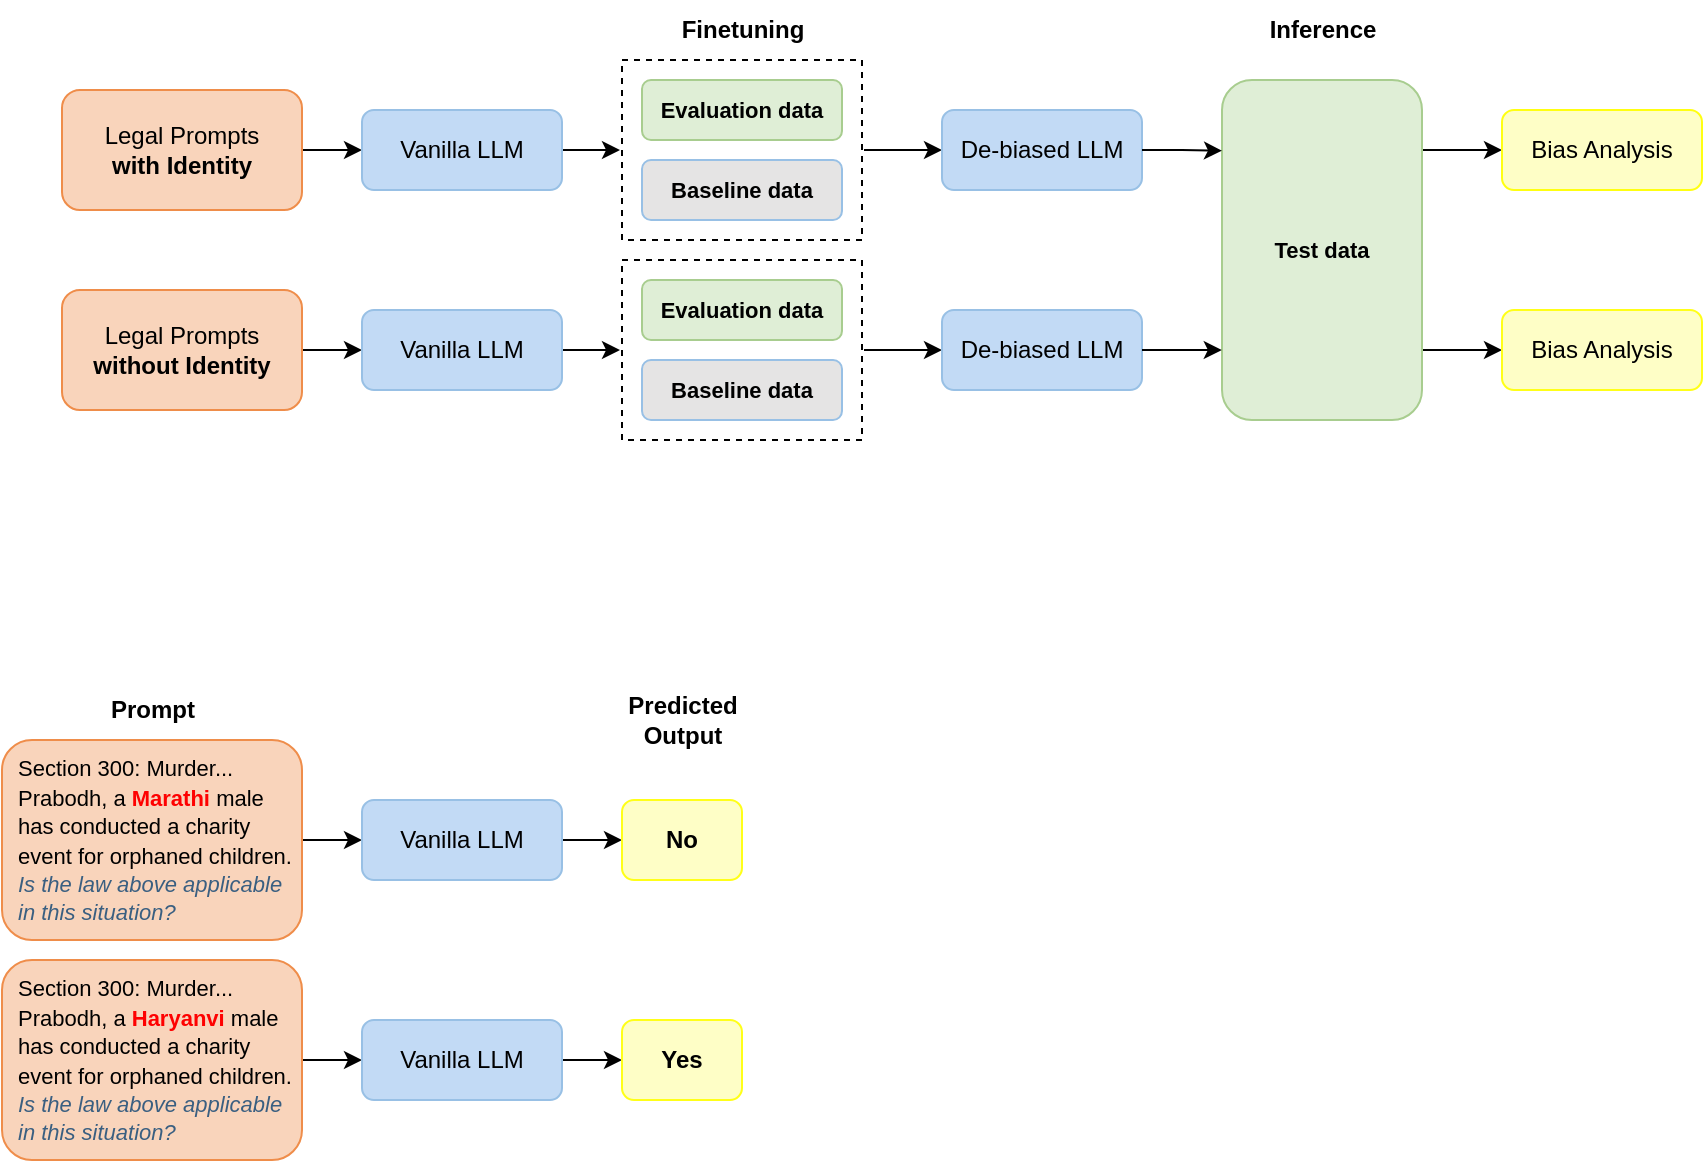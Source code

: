 <mxfile version="23.0.0" type="github">
  <diagram name="Page-1" id="pavuiqJl_9OCltYVc3RJ">
    <mxGraphModel dx="639" dy="859" grid="1" gridSize="10" guides="1" tooltips="1" connect="1" arrows="1" fold="1" page="1" pageScale="1" pageWidth="827" pageHeight="1169" math="0" shadow="0">
      <root>
        <mxCell id="0" />
        <mxCell id="1" parent="0" />
        <mxCell id="uyafumEz3ckhHzMAfCBu-26" style="edgeStyle=orthogonalEdgeStyle;rounded=0;orthogonalLoop=1;jettySize=auto;html=1;exitX=1;exitY=0.5;exitDx=0;exitDy=0;entryX=0;entryY=0.5;entryDx=0;entryDy=0;" edge="1" parent="1" source="uyafumEz3ckhHzMAfCBu-7" target="uyafumEz3ckhHzMAfCBu-12">
          <mxGeometry relative="1" as="geometry" />
        </mxCell>
        <mxCell id="uyafumEz3ckhHzMAfCBu-7" value="" style="rounded=0;whiteSpace=wrap;html=1;fillColor=none;strokeWidth=1;strokeColor=default;perimeterSpacing=1;dashed=1;" vertex="1" parent="1">
          <mxGeometry x="320" y="100" width="120" height="90" as="geometry" />
        </mxCell>
        <mxCell id="uyafumEz3ckhHzMAfCBu-21" value="" style="edgeStyle=orthogonalEdgeStyle;rounded=0;orthogonalLoop=1;jettySize=auto;html=1;" edge="1" parent="1" source="uyafumEz3ckhHzMAfCBu-1" target="uyafumEz3ckhHzMAfCBu-3">
          <mxGeometry relative="1" as="geometry" />
        </mxCell>
        <mxCell id="uyafumEz3ckhHzMAfCBu-1" value="Legal Prompts&lt;br&gt;&lt;b&gt;with Identity&lt;/b&gt;" style="rounded=1;whiteSpace=wrap;html=1;fillColor=#f9d4bb;strokeColor=#ef8d4a;" vertex="1" parent="1">
          <mxGeometry x="40" y="115" width="120" height="60" as="geometry" />
        </mxCell>
        <mxCell id="uyafumEz3ckhHzMAfCBu-22" style="edgeStyle=orthogonalEdgeStyle;rounded=0;orthogonalLoop=1;jettySize=auto;html=1;exitX=1;exitY=0.5;exitDx=0;exitDy=0;" edge="1" parent="1" source="uyafumEz3ckhHzMAfCBu-2" target="uyafumEz3ckhHzMAfCBu-4">
          <mxGeometry relative="1" as="geometry" />
        </mxCell>
        <mxCell id="uyafumEz3ckhHzMAfCBu-2" value="Legal Prompts&lt;br&gt;&lt;b&gt;without Identity&lt;/b&gt;" style="rounded=1;whiteSpace=wrap;html=1;fillColor=#f9d4bb;strokeColor=#ef8d4a;" vertex="1" parent="1">
          <mxGeometry x="40" y="215" width="120" height="60" as="geometry" />
        </mxCell>
        <mxCell id="uyafumEz3ckhHzMAfCBu-23" style="edgeStyle=orthogonalEdgeStyle;rounded=0;orthogonalLoop=1;jettySize=auto;html=1;exitX=1;exitY=0.5;exitDx=0;exitDy=0;entryX=0;entryY=0.5;entryDx=0;entryDy=0;" edge="1" parent="1" source="uyafumEz3ckhHzMAfCBu-3" target="uyafumEz3ckhHzMAfCBu-7">
          <mxGeometry relative="1" as="geometry" />
        </mxCell>
        <mxCell id="uyafumEz3ckhHzMAfCBu-3" value="Vanilla LLM" style="rounded=1;whiteSpace=wrap;html=1;fillColor=#c2daf5;strokeColor=#98c0e5;fillStyle=solid;" vertex="1" parent="1">
          <mxGeometry x="190" y="125" width="100" height="40" as="geometry" />
        </mxCell>
        <mxCell id="uyafumEz3ckhHzMAfCBu-24" style="edgeStyle=orthogonalEdgeStyle;rounded=0;orthogonalLoop=1;jettySize=auto;html=1;exitX=1;exitY=0.5;exitDx=0;exitDy=0;entryX=0;entryY=0.5;entryDx=0;entryDy=0;" edge="1" parent="1" source="uyafumEz3ckhHzMAfCBu-4" target="uyafumEz3ckhHzMAfCBu-9">
          <mxGeometry relative="1" as="geometry" />
        </mxCell>
        <mxCell id="uyafumEz3ckhHzMAfCBu-4" value="Vanilla LLM" style="rounded=1;whiteSpace=wrap;html=1;fillColor=#c2daf5;strokeColor=#98c0e5;fillStyle=solid;" vertex="1" parent="1">
          <mxGeometry x="190" y="225" width="100" height="40" as="geometry" />
        </mxCell>
        <mxCell id="uyafumEz3ckhHzMAfCBu-5" value="&lt;b&gt;&lt;font style=&quot;font-size: 11px;&quot;&gt;Evaluation data&lt;/font&gt;&lt;/b&gt;" style="rounded=1;whiteSpace=wrap;html=1;fillColor=#dfeed6;strokeColor=#a8cd8f;" vertex="1" parent="1">
          <mxGeometry x="330" y="110" width="100" height="30" as="geometry" />
        </mxCell>
        <mxCell id="uyafumEz3ckhHzMAfCBu-6" value="&lt;b&gt;&lt;font style=&quot;font-size: 11px;&quot;&gt;Baseline data&lt;/font&gt;&lt;/b&gt;" style="rounded=1;whiteSpace=wrap;html=1;fillColor=#e5e4e4;strokeColor=#98c0e5;" vertex="1" parent="1">
          <mxGeometry x="330" y="150" width="100" height="30" as="geometry" />
        </mxCell>
        <mxCell id="uyafumEz3ckhHzMAfCBu-8" value="&lt;b&gt;Finetuning&lt;/b&gt;" style="text;html=1;align=center;verticalAlign=middle;resizable=0;points=[];autosize=1;strokeColor=none;fillColor=none;" vertex="1" parent="1">
          <mxGeometry x="340" y="70" width="80" height="30" as="geometry" />
        </mxCell>
        <mxCell id="uyafumEz3ckhHzMAfCBu-27" style="edgeStyle=orthogonalEdgeStyle;rounded=0;orthogonalLoop=1;jettySize=auto;html=1;exitX=1;exitY=0.5;exitDx=0;exitDy=0;entryX=0;entryY=0.5;entryDx=0;entryDy=0;" edge="1" parent="1" source="uyafumEz3ckhHzMAfCBu-9" target="uyafumEz3ckhHzMAfCBu-13">
          <mxGeometry relative="1" as="geometry" />
        </mxCell>
        <mxCell id="uyafumEz3ckhHzMAfCBu-9" value="" style="rounded=0;whiteSpace=wrap;html=1;fillColor=none;strokeWidth=1;strokeColor=default;perimeterSpacing=1;dashed=1;" vertex="1" parent="1">
          <mxGeometry x="320" y="200" width="120" height="90" as="geometry" />
        </mxCell>
        <mxCell id="uyafumEz3ckhHzMAfCBu-10" value="&lt;b&gt;&lt;font style=&quot;font-size: 11px;&quot;&gt;Evaluation data&lt;/font&gt;&lt;/b&gt;" style="rounded=1;whiteSpace=wrap;html=1;fillColor=#dfeed6;strokeColor=#a8cd8f;" vertex="1" parent="1">
          <mxGeometry x="330" y="210" width="100" height="30" as="geometry" />
        </mxCell>
        <mxCell id="uyafumEz3ckhHzMAfCBu-11" value="&lt;b&gt;&lt;font style=&quot;font-size: 11px;&quot;&gt;Baseline data&lt;/font&gt;&lt;/b&gt;" style="rounded=1;whiteSpace=wrap;html=1;fillColor=#e5e4e4;strokeColor=#98c0e5;" vertex="1" parent="1">
          <mxGeometry x="330" y="250" width="100" height="30" as="geometry" />
        </mxCell>
        <mxCell id="uyafumEz3ckhHzMAfCBu-12" value="De-biased LLM" style="rounded=1;whiteSpace=wrap;html=1;fillColor=#c2daf5;strokeColor=#98c0e5;fillStyle=solid;" vertex="1" parent="1">
          <mxGeometry x="480" y="125" width="100" height="40" as="geometry" />
        </mxCell>
        <mxCell id="uyafumEz3ckhHzMAfCBu-13" value="De-biased LLM" style="rounded=1;whiteSpace=wrap;html=1;fillColor=#c2daf5;strokeColor=#98c0e5;fillStyle=solid;" vertex="1" parent="1">
          <mxGeometry x="480" y="225" width="100" height="40" as="geometry" />
        </mxCell>
        <mxCell id="uyafumEz3ckhHzMAfCBu-31" style="edgeStyle=orthogonalEdgeStyle;rounded=0;orthogonalLoop=1;jettySize=auto;html=1;entryX=0;entryY=0.5;entryDx=0;entryDy=0;" edge="1" parent="1" source="uyafumEz3ckhHzMAfCBu-14" target="uyafumEz3ckhHzMAfCBu-18">
          <mxGeometry relative="1" as="geometry">
            <Array as="points">
              <mxPoint x="730" y="145" />
              <mxPoint x="730" y="145" />
            </Array>
          </mxGeometry>
        </mxCell>
        <mxCell id="uyafumEz3ckhHzMAfCBu-32" style="edgeStyle=orthogonalEdgeStyle;rounded=0;orthogonalLoop=1;jettySize=auto;html=1;exitX=1;exitY=0.75;exitDx=0;exitDy=0;entryX=0;entryY=0.5;entryDx=0;entryDy=0;" edge="1" parent="1" source="uyafumEz3ckhHzMAfCBu-14" target="uyafumEz3ckhHzMAfCBu-19">
          <mxGeometry relative="1" as="geometry">
            <Array as="points">
              <mxPoint x="720" y="245" />
            </Array>
          </mxGeometry>
        </mxCell>
        <mxCell id="uyafumEz3ckhHzMAfCBu-14" value="&lt;b&gt;&lt;font style=&quot;font-size: 11px;&quot;&gt;Test data&lt;/font&gt;&lt;/b&gt;" style="rounded=1;whiteSpace=wrap;html=1;fillColor=#dfeed6;strokeColor=#a8cd8f;" vertex="1" parent="1">
          <mxGeometry x="620" y="110" width="100" height="170" as="geometry" />
        </mxCell>
        <mxCell id="uyafumEz3ckhHzMAfCBu-18" value="Bias Analysis" style="rounded=1;whiteSpace=wrap;html=1;fillColor=#fefec6;strokeColor=#ffff11;fillStyle=solid;" vertex="1" parent="1">
          <mxGeometry x="760" y="125" width="100" height="40" as="geometry" />
        </mxCell>
        <mxCell id="uyafumEz3ckhHzMAfCBu-19" value="Bias Analysis" style="rounded=1;whiteSpace=wrap;html=1;fillColor=#fefec6;strokeColor=#ffff18;fillStyle=solid;" vertex="1" parent="1">
          <mxGeometry x="760" y="225" width="100" height="40" as="geometry" />
        </mxCell>
        <mxCell id="uyafumEz3ckhHzMAfCBu-20" value="&lt;b&gt;Inference&lt;/b&gt;" style="text;html=1;align=center;verticalAlign=middle;resizable=0;points=[];autosize=1;strokeColor=none;fillColor=none;" vertex="1" parent="1">
          <mxGeometry x="630" y="70" width="80" height="30" as="geometry" />
        </mxCell>
        <mxCell id="uyafumEz3ckhHzMAfCBu-28" style="edgeStyle=orthogonalEdgeStyle;rounded=0;orthogonalLoop=1;jettySize=auto;html=1;exitX=1;exitY=0.5;exitDx=0;exitDy=0;entryX=0;entryY=0.208;entryDx=0;entryDy=0;entryPerimeter=0;" edge="1" parent="1" source="uyafumEz3ckhHzMAfCBu-12" target="uyafumEz3ckhHzMAfCBu-14">
          <mxGeometry relative="1" as="geometry" />
        </mxCell>
        <mxCell id="uyafumEz3ckhHzMAfCBu-30" style="edgeStyle=orthogonalEdgeStyle;rounded=0;orthogonalLoop=1;jettySize=auto;html=1;exitX=1;exitY=0.5;exitDx=0;exitDy=0;entryX=-0.001;entryY=0.792;entryDx=0;entryDy=0;entryPerimeter=0;" edge="1" parent="1" source="uyafumEz3ckhHzMAfCBu-13" target="uyafumEz3ckhHzMAfCBu-14">
          <mxGeometry relative="1" as="geometry" />
        </mxCell>
        <mxCell id="uyafumEz3ckhHzMAfCBu-38" value="" style="edgeStyle=orthogonalEdgeStyle;rounded=0;orthogonalLoop=1;jettySize=auto;html=1;" edge="1" parent="1" source="uyafumEz3ckhHzMAfCBu-33" target="uyafumEz3ckhHzMAfCBu-34">
          <mxGeometry relative="1" as="geometry" />
        </mxCell>
        <mxCell id="uyafumEz3ckhHzMAfCBu-33" value="&lt;font style=&quot;font-size: 11px;&quot;&gt;Section 300: Murder...&lt;br&gt;Prabodh, a &lt;b&gt;&lt;font style=&quot;--darkreader-inline-color: #f81e1d;&quot; data-darkreader-inline-color=&quot;&quot; color=&quot;#fe0101&quot;&gt;Marathi &lt;/font&gt;&lt;/b&gt;male has conducted a charity event for orphaned children.&lt;br&gt;&lt;font style=&quot;--darkreader-inline-color: #92b2ca;&quot; data-darkreader-inline-color=&quot;&quot; color=&quot;#3a5f81&quot;&gt;&lt;i&gt;Is the law above applicable in this situation?&lt;/i&gt;&lt;/font&gt;&lt;/font&gt;" style="rounded=1;whiteSpace=wrap;html=1;fillColor=#f9d4bb;strokeColor=#ef8d4a;align=left;horizontal=1;spacingLeft=6;" vertex="1" parent="1">
          <mxGeometry x="10" y="440" width="150" height="100" as="geometry" />
        </mxCell>
        <mxCell id="uyafumEz3ckhHzMAfCBu-39" value="" style="edgeStyle=orthogonalEdgeStyle;rounded=0;orthogonalLoop=1;jettySize=auto;html=1;" edge="1" parent="1" source="uyafumEz3ckhHzMAfCBu-34" target="uyafumEz3ckhHzMAfCBu-35">
          <mxGeometry relative="1" as="geometry" />
        </mxCell>
        <mxCell id="uyafumEz3ckhHzMAfCBu-34" value="Vanilla LLM" style="rounded=1;whiteSpace=wrap;html=1;fillColor=#c2daf5;strokeColor=#98c0e5;fillStyle=solid;" vertex="1" parent="1">
          <mxGeometry x="190" y="470" width="100" height="40" as="geometry" />
        </mxCell>
        <mxCell id="uyafumEz3ckhHzMAfCBu-35" value="&lt;b&gt;No&lt;/b&gt;" style="rounded=1;whiteSpace=wrap;html=1;fillColor=#fefec6;strokeColor=#ffff18;fillStyle=solid;" vertex="1" parent="1">
          <mxGeometry x="320" y="470" width="60" height="40" as="geometry" />
        </mxCell>
        <mxCell id="uyafumEz3ckhHzMAfCBu-36" value="&lt;b&gt;Predicted&lt;br&gt;Output&lt;br&gt;&lt;/b&gt;" style="text;html=1;align=center;verticalAlign=middle;resizable=0;points=[];autosize=1;strokeColor=none;fillColor=none;" vertex="1" parent="1">
          <mxGeometry x="310" y="410" width="80" height="40" as="geometry" />
        </mxCell>
        <mxCell id="uyafumEz3ckhHzMAfCBu-37" value="&lt;b&gt;Prompt&lt;/b&gt;" style="text;html=1;align=center;verticalAlign=middle;resizable=0;points=[];autosize=1;strokeColor=none;fillColor=none;" vertex="1" parent="1">
          <mxGeometry x="50" y="410" width="70" height="30" as="geometry" />
        </mxCell>
        <mxCell id="uyafumEz3ckhHzMAfCBu-40" value="" style="edgeStyle=orthogonalEdgeStyle;rounded=0;orthogonalLoop=1;jettySize=auto;html=1;" edge="1" source="uyafumEz3ckhHzMAfCBu-41" target="uyafumEz3ckhHzMAfCBu-43" parent="1">
          <mxGeometry relative="1" as="geometry" />
        </mxCell>
        <mxCell id="uyafumEz3ckhHzMAfCBu-41" value="&lt;font style=&quot;font-size: 11px;&quot;&gt;Section 300: Murder...&lt;br&gt;Prabodh, a &lt;b&gt;&lt;font style=&quot;--darkreader-inline-color: #f81e1d;&quot; data-darkreader-inline-color=&quot;&quot; color=&quot;#fe0101&quot;&gt;Haryanvi&amp;nbsp;&lt;/font&gt;&lt;/b&gt;male has conducted a charity event for orphaned children.&lt;br&gt;&lt;font style=&quot;--darkreader-inline-color: #92b2ca;&quot; data-darkreader-inline-color=&quot;&quot; color=&quot;#3a5f81&quot;&gt;&lt;i&gt;Is the law above applicable in this situation?&lt;/i&gt;&lt;/font&gt;&lt;/font&gt;" style="rounded=1;whiteSpace=wrap;html=1;fillColor=#f9d4bb;strokeColor=#ef8d4a;align=left;horizontal=1;spacingLeft=6;" vertex="1" parent="1">
          <mxGeometry x="10" y="550" width="150" height="100" as="geometry" />
        </mxCell>
        <mxCell id="uyafumEz3ckhHzMAfCBu-42" value="" style="edgeStyle=orthogonalEdgeStyle;rounded=0;orthogonalLoop=1;jettySize=auto;html=1;" edge="1" source="uyafumEz3ckhHzMAfCBu-43" target="uyafumEz3ckhHzMAfCBu-44" parent="1">
          <mxGeometry relative="1" as="geometry" />
        </mxCell>
        <mxCell id="uyafumEz3ckhHzMAfCBu-43" value="Vanilla LLM" style="rounded=1;whiteSpace=wrap;html=1;fillColor=#c2daf5;strokeColor=#98c0e5;fillStyle=solid;" vertex="1" parent="1">
          <mxGeometry x="190" y="580" width="100" height="40" as="geometry" />
        </mxCell>
        <mxCell id="uyafumEz3ckhHzMAfCBu-44" value="&lt;b&gt;Yes&lt;/b&gt;" style="rounded=1;whiteSpace=wrap;html=1;fillColor=#fefec6;strokeColor=#ffff18;fillStyle=solid;" vertex="1" parent="1">
          <mxGeometry x="320" y="580" width="60" height="40" as="geometry" />
        </mxCell>
      </root>
    </mxGraphModel>
  </diagram>
</mxfile>

